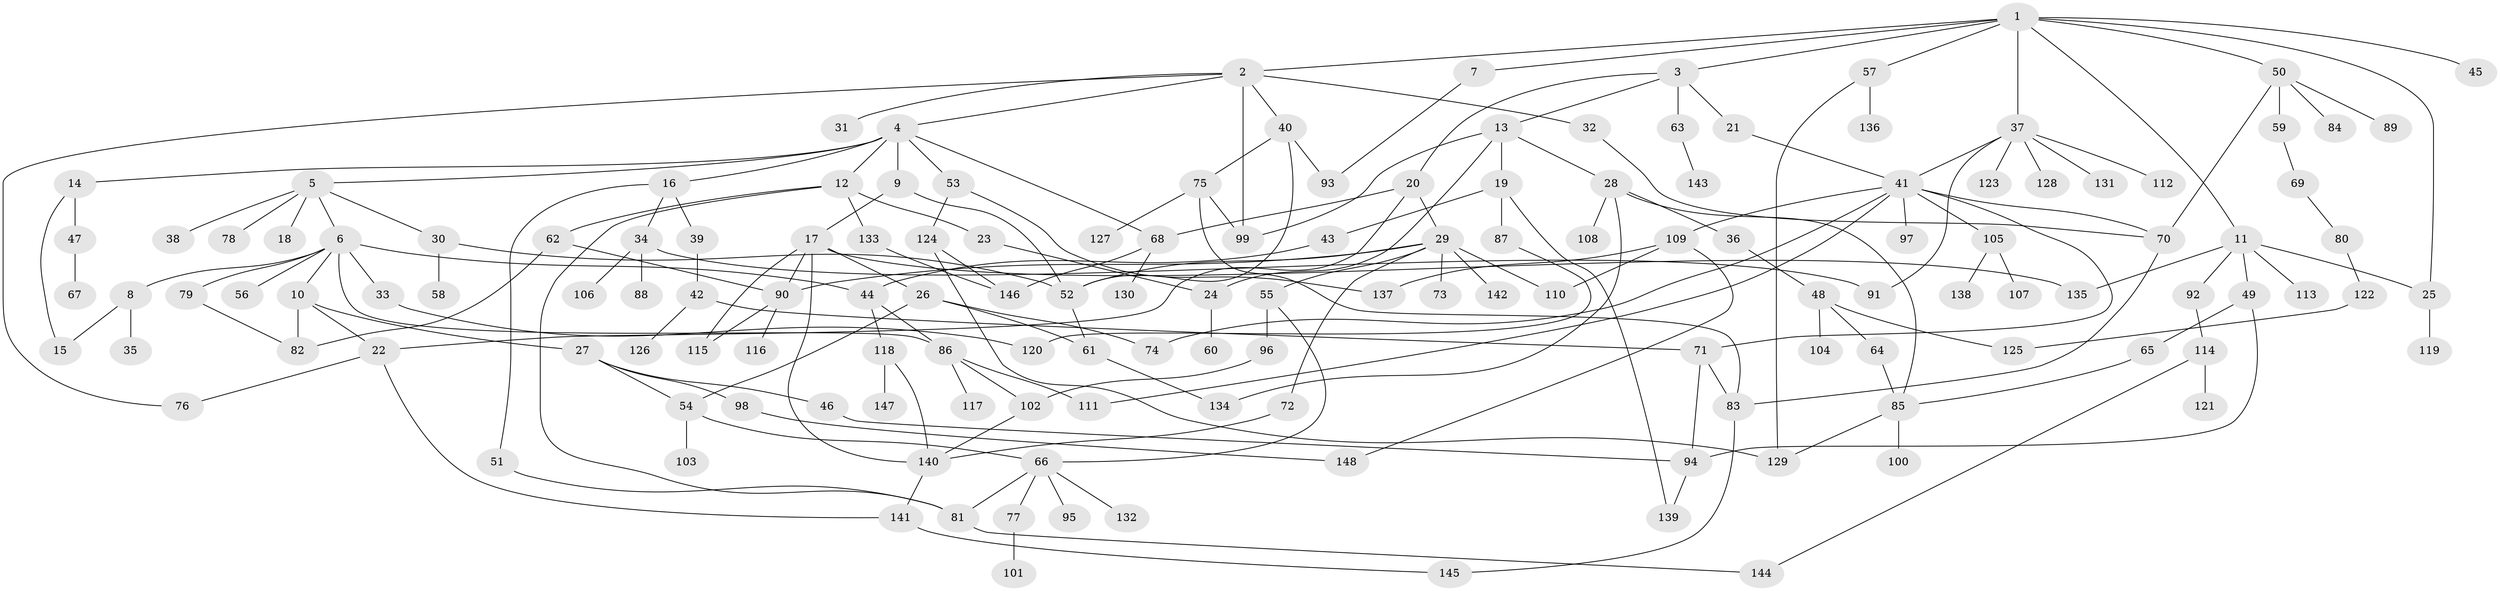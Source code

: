 // coarse degree distribution, {9: 0.0297029702970297, 7: 0.0297029702970297, 5: 0.07920792079207921, 8: 0.019801980198019802, 2: 0.19801980198019803, 3: 0.10891089108910891, 6: 0.06930693069306931, 4: 0.13861386138613863, 1: 0.32673267326732675}
// Generated by graph-tools (version 1.1) at 2025/41/03/06/25 10:41:28]
// undirected, 148 vertices, 203 edges
graph export_dot {
graph [start="1"]
  node [color=gray90,style=filled];
  1;
  2;
  3;
  4;
  5;
  6;
  7;
  8;
  9;
  10;
  11;
  12;
  13;
  14;
  15;
  16;
  17;
  18;
  19;
  20;
  21;
  22;
  23;
  24;
  25;
  26;
  27;
  28;
  29;
  30;
  31;
  32;
  33;
  34;
  35;
  36;
  37;
  38;
  39;
  40;
  41;
  42;
  43;
  44;
  45;
  46;
  47;
  48;
  49;
  50;
  51;
  52;
  53;
  54;
  55;
  56;
  57;
  58;
  59;
  60;
  61;
  62;
  63;
  64;
  65;
  66;
  67;
  68;
  69;
  70;
  71;
  72;
  73;
  74;
  75;
  76;
  77;
  78;
  79;
  80;
  81;
  82;
  83;
  84;
  85;
  86;
  87;
  88;
  89;
  90;
  91;
  92;
  93;
  94;
  95;
  96;
  97;
  98;
  99;
  100;
  101;
  102;
  103;
  104;
  105;
  106;
  107;
  108;
  109;
  110;
  111;
  112;
  113;
  114;
  115;
  116;
  117;
  118;
  119;
  120;
  121;
  122;
  123;
  124;
  125;
  126;
  127;
  128;
  129;
  130;
  131;
  132;
  133;
  134;
  135;
  136;
  137;
  138;
  139;
  140;
  141;
  142;
  143;
  144;
  145;
  146;
  147;
  148;
  1 -- 2;
  1 -- 3;
  1 -- 7;
  1 -- 11;
  1 -- 37;
  1 -- 45;
  1 -- 50;
  1 -- 57;
  1 -- 25;
  2 -- 4;
  2 -- 31;
  2 -- 32;
  2 -- 40;
  2 -- 76;
  2 -- 99;
  3 -- 13;
  3 -- 20;
  3 -- 21;
  3 -- 63;
  4 -- 5;
  4 -- 9;
  4 -- 12;
  4 -- 14;
  4 -- 16;
  4 -- 53;
  4 -- 68;
  5 -- 6;
  5 -- 18;
  5 -- 30;
  5 -- 38;
  5 -- 78;
  6 -- 8;
  6 -- 10;
  6 -- 33;
  6 -- 44;
  6 -- 56;
  6 -- 79;
  6 -- 86;
  7 -- 93;
  8 -- 15;
  8 -- 35;
  9 -- 17;
  9 -- 52;
  10 -- 27;
  10 -- 22;
  10 -- 82;
  11 -- 25;
  11 -- 49;
  11 -- 92;
  11 -- 113;
  11 -- 135;
  12 -- 23;
  12 -- 62;
  12 -- 133;
  12 -- 81;
  13 -- 19;
  13 -- 24;
  13 -- 28;
  13 -- 99;
  14 -- 47;
  14 -- 15;
  16 -- 34;
  16 -- 39;
  16 -- 51;
  17 -- 26;
  17 -- 115;
  17 -- 90;
  17 -- 140;
  17 -- 135;
  19 -- 43;
  19 -- 87;
  19 -- 139;
  20 -- 22;
  20 -- 29;
  20 -- 68;
  21 -- 41;
  22 -- 141;
  22 -- 76;
  23 -- 24;
  24 -- 60;
  25 -- 119;
  26 -- 54;
  26 -- 74;
  26 -- 61;
  27 -- 46;
  27 -- 98;
  27 -- 54;
  28 -- 36;
  28 -- 85;
  28 -- 108;
  28 -- 134;
  29 -- 55;
  29 -- 72;
  29 -- 73;
  29 -- 90;
  29 -- 142;
  29 -- 52;
  29 -- 110;
  30 -- 58;
  30 -- 52;
  32 -- 70;
  33 -- 120;
  34 -- 88;
  34 -- 91;
  34 -- 106;
  36 -- 48;
  37 -- 41;
  37 -- 112;
  37 -- 123;
  37 -- 128;
  37 -- 131;
  37 -- 91;
  39 -- 42;
  40 -- 52;
  40 -- 75;
  40 -- 93;
  41 -- 70;
  41 -- 71;
  41 -- 97;
  41 -- 105;
  41 -- 109;
  41 -- 111;
  41 -- 74;
  42 -- 126;
  42 -- 71;
  43 -- 44;
  44 -- 118;
  44 -- 86;
  46 -- 94;
  47 -- 67;
  48 -- 64;
  48 -- 104;
  48 -- 125;
  49 -- 65;
  49 -- 94;
  50 -- 59;
  50 -- 84;
  50 -- 89;
  50 -- 70;
  51 -- 81;
  52 -- 61;
  53 -- 124;
  53 -- 137;
  54 -- 66;
  54 -- 103;
  55 -- 96;
  55 -- 66;
  57 -- 136;
  57 -- 129;
  59 -- 69;
  61 -- 134;
  62 -- 90;
  62 -- 82;
  63 -- 143;
  64 -- 85;
  65 -- 85;
  66 -- 77;
  66 -- 81;
  66 -- 95;
  66 -- 132;
  68 -- 130;
  68 -- 146;
  69 -- 80;
  70 -- 83;
  71 -- 83;
  71 -- 94;
  72 -- 140;
  75 -- 127;
  75 -- 99;
  75 -- 83;
  77 -- 101;
  79 -- 82;
  80 -- 122;
  81 -- 144;
  83 -- 145;
  85 -- 100;
  85 -- 129;
  86 -- 102;
  86 -- 117;
  86 -- 111;
  87 -- 120;
  90 -- 115;
  90 -- 116;
  92 -- 114;
  94 -- 139;
  96 -- 102;
  98 -- 148;
  102 -- 140;
  105 -- 107;
  105 -- 138;
  109 -- 110;
  109 -- 148;
  109 -- 137;
  114 -- 121;
  114 -- 144;
  118 -- 147;
  118 -- 140;
  122 -- 125;
  124 -- 129;
  124 -- 146;
  133 -- 146;
  140 -- 141;
  141 -- 145;
}
